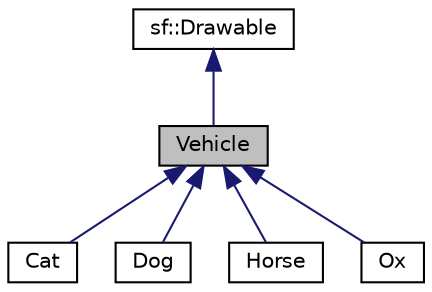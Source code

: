 digraph "Vehicle"
{
 // LATEX_PDF_SIZE
  edge [fontname="Helvetica",fontsize="10",labelfontname="Helvetica",labelfontsize="10"];
  node [fontname="Helvetica",fontsize="10",shape=record];
  Node1 [label="Vehicle",height=0.2,width=0.4,color="black", fillcolor="grey75", style="filled", fontcolor="black",tooltip="Class representing a simple vehicle in a 2D physics world using Box2D."];
  Node2 -> Node1 [dir="back",color="midnightblue",fontsize="10",style="solid",fontname="Helvetica"];
  Node2 [label="sf::Drawable",height=0.2,width=0.4,color="black", fillcolor="white", style="filled",URL="$classsf_1_1Drawable.html",tooltip="Abstract base class for objects that can be drawn to a render target."];
  Node1 -> Node3 [dir="back",color="midnightblue",fontsize="10",style="solid",fontname="Helvetica"];
  Node3 [label="Cat",height=0.2,width=0.4,color="black", fillcolor="white", style="filled",URL="$classCat.html",tooltip="Class representing a Cat, derived from Vehicle."];
  Node1 -> Node4 [dir="back",color="midnightblue",fontsize="10",style="solid",fontname="Helvetica"];
  Node4 [label="Dog",height=0.2,width=0.4,color="black", fillcolor="white", style="filled",URL="$classDog.html",tooltip="Class representing a Dog, derived from Vehicle."];
  Node1 -> Node5 [dir="back",color="midnightblue",fontsize="10",style="solid",fontname="Helvetica"];
  Node5 [label="Horse",height=0.2,width=0.4,color="black", fillcolor="white", style="filled",URL="$classHorse.html",tooltip="Class representing a Horse, derived from Vehicle."];
  Node1 -> Node6 [dir="back",color="midnightblue",fontsize="10",style="solid",fontname="Helvetica"];
  Node6 [label="Ox",height=0.2,width=0.4,color="black", fillcolor="white", style="filled",URL="$classOx.html",tooltip="Class representing an Ox, derived from Vehicle."];
}
